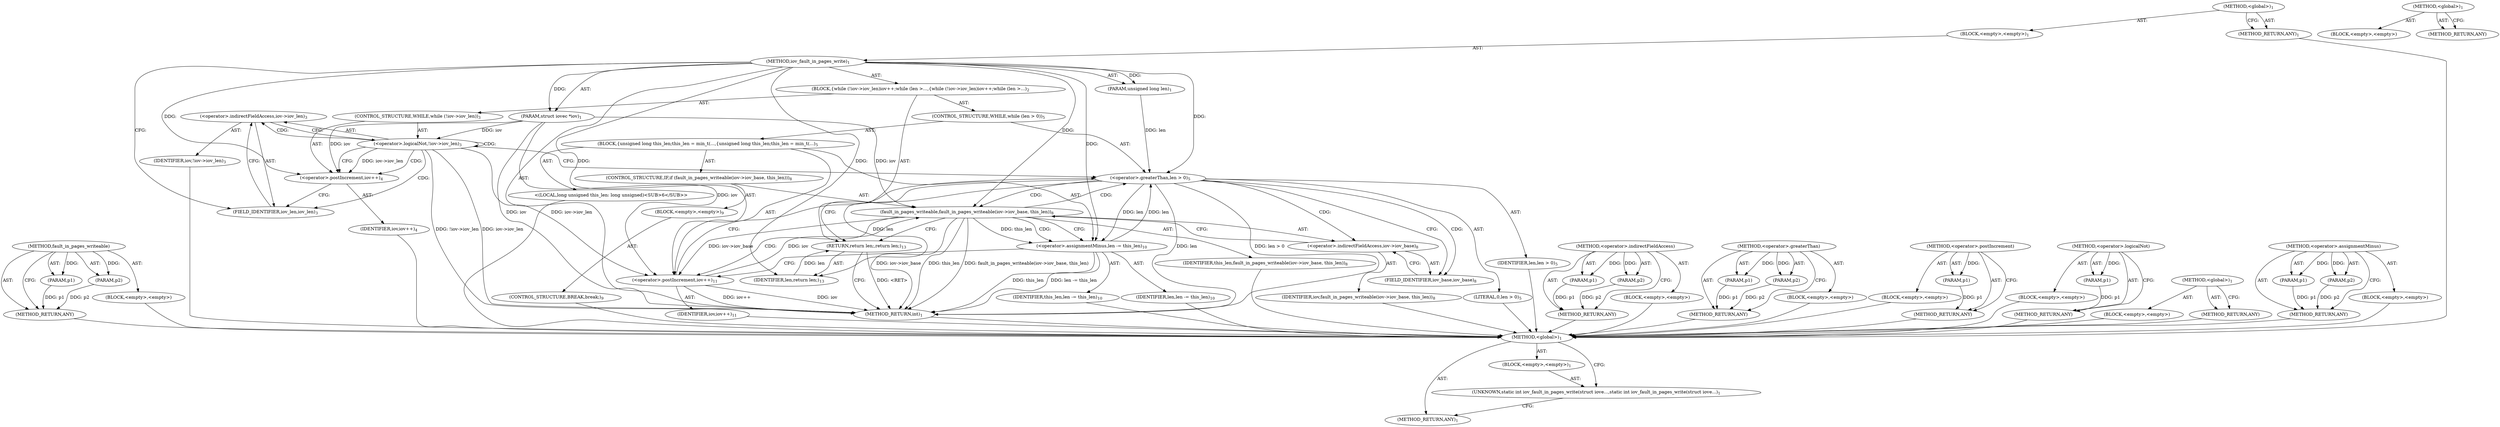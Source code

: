 digraph "&lt;global&gt;" {
vulnerable_79 [label=<(METHOD,fault_in_pages_writeable)>];
vulnerable_80 [label=<(PARAM,p1)>];
vulnerable_81 [label=<(PARAM,p2)>];
vulnerable_82 [label=<(BLOCK,&lt;empty&gt;,&lt;empty&gt;)>];
vulnerable_83 [label=<(METHOD_RETURN,ANY)>];
vulnerable_6 [label=<(METHOD,&lt;global&gt;)<SUB>1</SUB>>];
vulnerable_7 [label=<(BLOCK,&lt;empty&gt;,&lt;empty&gt;)<SUB>1</SUB>>];
vulnerable_8 [label=<(METHOD,iov_fault_in_pages_write)<SUB>1</SUB>>];
vulnerable_9 [label=<(PARAM,struct iovec *iov)<SUB>1</SUB>>];
vulnerable_10 [label=<(PARAM,unsigned long len)<SUB>1</SUB>>];
vulnerable_11 [label=<(BLOCK,{
	while (!iov-&gt;iov_len)
		iov++;
	while (len &gt;...,{
	while (!iov-&gt;iov_len)
		iov++;
	while (len &gt;...)<SUB>2</SUB>>];
vulnerable_12 [label=<(CONTROL_STRUCTURE,WHILE,while (!iov-&gt;iov_len))<SUB>3</SUB>>];
vulnerable_13 [label=<(&lt;operator&gt;.logicalNot,!iov-&gt;iov_len)<SUB>3</SUB>>];
vulnerable_14 [label=<(&lt;operator&gt;.indirectFieldAccess,iov-&gt;iov_len)<SUB>3</SUB>>];
vulnerable_15 [label=<(IDENTIFIER,iov,!iov-&gt;iov_len)<SUB>3</SUB>>];
vulnerable_16 [label=<(FIELD_IDENTIFIER,iov_len,iov_len)<SUB>3</SUB>>];
vulnerable_17 [label=<(&lt;operator&gt;.postIncrement,iov++)<SUB>4</SUB>>];
vulnerable_18 [label=<(IDENTIFIER,iov,iov++)<SUB>4</SUB>>];
vulnerable_19 [label=<(CONTROL_STRUCTURE,WHILE,while (len &gt; 0))<SUB>5</SUB>>];
vulnerable_20 [label=<(&lt;operator&gt;.greaterThan,len &gt; 0)<SUB>5</SUB>>];
vulnerable_21 [label=<(IDENTIFIER,len,len &gt; 0)<SUB>5</SUB>>];
vulnerable_22 [label=<(LITERAL,0,len &gt; 0)<SUB>5</SUB>>];
vulnerable_23 [label=<(BLOCK,{
		unsigned long this_len;
		this_len = min_t(...,{
		unsigned long this_len;
		this_len = min_t(...)<SUB>5</SUB>>];
vulnerable_24 [label="<(LOCAL,long unsigned this_len: long unsigned)<SUB>6</SUB>>"];
vulnerable_25 [label=<(CONTROL_STRUCTURE,IF,if (fault_in_pages_writeable(iov-&gt;iov_base, this_len)))<SUB>8</SUB>>];
vulnerable_26 [label=<(fault_in_pages_writeable,fault_in_pages_writeable(iov-&gt;iov_base, this_len))<SUB>8</SUB>>];
vulnerable_27 [label=<(&lt;operator&gt;.indirectFieldAccess,iov-&gt;iov_base)<SUB>8</SUB>>];
vulnerable_28 [label=<(IDENTIFIER,iov,fault_in_pages_writeable(iov-&gt;iov_base, this_len))<SUB>8</SUB>>];
vulnerable_29 [label=<(FIELD_IDENTIFIER,iov_base,iov_base)<SUB>8</SUB>>];
vulnerable_30 [label=<(IDENTIFIER,this_len,fault_in_pages_writeable(iov-&gt;iov_base, this_len))<SUB>8</SUB>>];
vulnerable_31 [label=<(BLOCK,&lt;empty&gt;,&lt;empty&gt;)<SUB>9</SUB>>];
vulnerable_32 [label=<(CONTROL_STRUCTURE,BREAK,break;)<SUB>9</SUB>>];
vulnerable_33 [label=<(&lt;operator&gt;.assignmentMinus,len -= this_len)<SUB>10</SUB>>];
vulnerable_34 [label=<(IDENTIFIER,len,len -= this_len)<SUB>10</SUB>>];
vulnerable_35 [label=<(IDENTIFIER,this_len,len -= this_len)<SUB>10</SUB>>];
vulnerable_36 [label=<(&lt;operator&gt;.postIncrement,iov++)<SUB>11</SUB>>];
vulnerable_37 [label=<(IDENTIFIER,iov,iov++)<SUB>11</SUB>>];
vulnerable_38 [label=<(RETURN,return len;,return len;)<SUB>13</SUB>>];
vulnerable_39 [label=<(IDENTIFIER,len,return len;)<SUB>13</SUB>>];
vulnerable_40 [label=<(METHOD_RETURN,int)<SUB>1</SUB>>];
vulnerable_42 [label=<(METHOD_RETURN,ANY)<SUB>1</SUB>>];
vulnerable_65 [label=<(METHOD,&lt;operator&gt;.indirectFieldAccess)>];
vulnerable_66 [label=<(PARAM,p1)>];
vulnerable_67 [label=<(PARAM,p2)>];
vulnerable_68 [label=<(BLOCK,&lt;empty&gt;,&lt;empty&gt;)>];
vulnerable_69 [label=<(METHOD_RETURN,ANY)>];
vulnerable_74 [label=<(METHOD,&lt;operator&gt;.greaterThan)>];
vulnerable_75 [label=<(PARAM,p1)>];
vulnerable_76 [label=<(PARAM,p2)>];
vulnerable_77 [label=<(BLOCK,&lt;empty&gt;,&lt;empty&gt;)>];
vulnerable_78 [label=<(METHOD_RETURN,ANY)>];
vulnerable_70 [label=<(METHOD,&lt;operator&gt;.postIncrement)>];
vulnerable_71 [label=<(PARAM,p1)>];
vulnerable_72 [label=<(BLOCK,&lt;empty&gt;,&lt;empty&gt;)>];
vulnerable_73 [label=<(METHOD_RETURN,ANY)>];
vulnerable_61 [label=<(METHOD,&lt;operator&gt;.logicalNot)>];
vulnerable_62 [label=<(PARAM,p1)>];
vulnerable_63 [label=<(BLOCK,&lt;empty&gt;,&lt;empty&gt;)>];
vulnerable_64 [label=<(METHOD_RETURN,ANY)>];
vulnerable_55 [label=<(METHOD,&lt;global&gt;)<SUB>1</SUB>>];
vulnerable_56 [label=<(BLOCK,&lt;empty&gt;,&lt;empty&gt;)>];
vulnerable_57 [label=<(METHOD_RETURN,ANY)>];
vulnerable_84 [label=<(METHOD,&lt;operator&gt;.assignmentMinus)>];
vulnerable_85 [label=<(PARAM,p1)>];
vulnerable_86 [label=<(PARAM,p2)>];
vulnerable_87 [label=<(BLOCK,&lt;empty&gt;,&lt;empty&gt;)>];
vulnerable_88 [label=<(METHOD_RETURN,ANY)>];
fixed_6 [label=<(METHOD,&lt;global&gt;)<SUB>1</SUB>>];
fixed_7 [label=<(BLOCK,&lt;empty&gt;,&lt;empty&gt;)<SUB>1</SUB>>];
fixed_8 [label=<(UNKNOWN,static int iov_fault_in_pages_write(struct iove...,static int iov_fault_in_pages_write(struct iove...)<SUB>1</SUB>>];
fixed_9 [label=<(METHOD_RETURN,ANY)<SUB>1</SUB>>];
fixed_14 [label=<(METHOD,&lt;global&gt;)<SUB>1</SUB>>];
fixed_15 [label=<(BLOCK,&lt;empty&gt;,&lt;empty&gt;)>];
fixed_16 [label=<(METHOD_RETURN,ANY)>];
vulnerable_79 -> vulnerable_80  [key=0, label="AST: "];
vulnerable_79 -> vulnerable_80  [key=1, label="DDG: "];
vulnerable_79 -> vulnerable_82  [key=0, label="AST: "];
vulnerable_79 -> vulnerable_81  [key=0, label="AST: "];
vulnerable_79 -> vulnerable_81  [key=1, label="DDG: "];
vulnerable_79 -> vulnerable_83  [key=0, label="AST: "];
vulnerable_79 -> vulnerable_83  [key=1, label="CFG: "];
vulnerable_80 -> vulnerable_83  [key=0, label="DDG: p1"];
vulnerable_81 -> vulnerable_83  [key=0, label="DDG: p2"];
vulnerable_82 -> fixed_6  [key=0];
vulnerable_83 -> fixed_6  [key=0];
vulnerable_6 -> vulnerable_7  [key=0, label="AST: "];
vulnerable_6 -> vulnerable_42  [key=0, label="AST: "];
vulnerable_6 -> vulnerable_42  [key=1, label="CFG: "];
vulnerable_7 -> vulnerable_8  [key=0, label="AST: "];
vulnerable_8 -> vulnerable_9  [key=0, label="AST: "];
vulnerable_8 -> vulnerable_9  [key=1, label="DDG: "];
vulnerable_8 -> vulnerable_10  [key=0, label="AST: "];
vulnerable_8 -> vulnerable_10  [key=1, label="DDG: "];
vulnerable_8 -> vulnerable_11  [key=0, label="AST: "];
vulnerable_8 -> vulnerable_40  [key=0, label="AST: "];
vulnerable_8 -> vulnerable_16  [key=0, label="CFG: "];
vulnerable_8 -> vulnerable_39  [key=0, label="DDG: "];
vulnerable_8 -> vulnerable_17  [key=0, label="DDG: "];
vulnerable_8 -> vulnerable_20  [key=0, label="DDG: "];
vulnerable_8 -> vulnerable_33  [key=0, label="DDG: "];
vulnerable_8 -> vulnerable_36  [key=0, label="DDG: "];
vulnerable_8 -> vulnerable_26  [key=0, label="DDG: "];
vulnerable_9 -> vulnerable_40  [key=0, label="DDG: iov"];
vulnerable_9 -> vulnerable_13  [key=0, label="DDG: iov"];
vulnerable_9 -> vulnerable_17  [key=0, label="DDG: iov"];
vulnerable_9 -> vulnerable_36  [key=0, label="DDG: iov"];
vulnerable_9 -> vulnerable_26  [key=0, label="DDG: iov"];
vulnerable_10 -> vulnerable_20  [key=0, label="DDG: len"];
vulnerable_11 -> vulnerable_12  [key=0, label="AST: "];
vulnerable_11 -> vulnerable_19  [key=0, label="AST: "];
vulnerable_11 -> vulnerable_38  [key=0, label="AST: "];
vulnerable_12 -> vulnerable_13  [key=0, label="AST: "];
vulnerable_12 -> vulnerable_17  [key=0, label="AST: "];
vulnerable_13 -> vulnerable_14  [key=0, label="AST: "];
vulnerable_13 -> vulnerable_14  [key=1, label="CDG: "];
vulnerable_13 -> vulnerable_17  [key=0, label="CFG: "];
vulnerable_13 -> vulnerable_17  [key=1, label="DDG: iov-&gt;iov_len"];
vulnerable_13 -> vulnerable_17  [key=2, label="CDG: "];
vulnerable_13 -> vulnerable_20  [key=0, label="CFG: "];
vulnerable_13 -> vulnerable_40  [key=0, label="DDG: iov-&gt;iov_len"];
vulnerable_13 -> vulnerable_40  [key=1, label="DDG: !iov-&gt;iov_len"];
vulnerable_13 -> vulnerable_36  [key=0, label="DDG: iov-&gt;iov_len"];
vulnerable_13 -> vulnerable_16  [key=0, label="CDG: "];
vulnerable_13 -> vulnerable_13  [key=0, label="CDG: "];
vulnerable_14 -> vulnerable_15  [key=0, label="AST: "];
vulnerable_14 -> vulnerable_16  [key=0, label="AST: "];
vulnerable_14 -> vulnerable_13  [key=0, label="CFG: "];
vulnerable_15 -> fixed_6  [key=0];
vulnerable_16 -> vulnerable_14  [key=0, label="CFG: "];
vulnerable_17 -> vulnerable_18  [key=0, label="AST: "];
vulnerable_17 -> vulnerable_16  [key=0, label="CFG: "];
vulnerable_18 -> fixed_6  [key=0];
vulnerable_19 -> vulnerable_20  [key=0, label="AST: "];
vulnerable_19 -> vulnerable_23  [key=0, label="AST: "];
vulnerable_20 -> vulnerable_21  [key=0, label="AST: "];
vulnerable_20 -> vulnerable_22  [key=0, label="AST: "];
vulnerable_20 -> vulnerable_29  [key=0, label="CFG: "];
vulnerable_20 -> vulnerable_29  [key=1, label="CDG: "];
vulnerable_20 -> vulnerable_38  [key=0, label="CFG: "];
vulnerable_20 -> vulnerable_40  [key=0, label="DDG: len"];
vulnerable_20 -> vulnerable_40  [key=1, label="DDG: len &gt; 0"];
vulnerable_20 -> vulnerable_39  [key=0, label="DDG: len"];
vulnerable_20 -> vulnerable_33  [key=0, label="DDG: len"];
vulnerable_20 -> vulnerable_26  [key=0, label="CDG: "];
vulnerable_20 -> vulnerable_27  [key=0, label="CDG: "];
vulnerable_21 -> fixed_6  [key=0];
vulnerable_22 -> fixed_6  [key=0];
vulnerable_23 -> vulnerable_24  [key=0, label="AST: "];
vulnerable_23 -> vulnerable_25  [key=0, label="AST: "];
vulnerable_23 -> vulnerable_33  [key=0, label="AST: "];
vulnerable_23 -> vulnerable_36  [key=0, label="AST: "];
vulnerable_24 -> fixed_6  [key=0];
vulnerable_25 -> vulnerable_26  [key=0, label="AST: "];
vulnerable_25 -> vulnerable_31  [key=0, label="AST: "];
vulnerable_26 -> vulnerable_27  [key=0, label="AST: "];
vulnerable_26 -> vulnerable_30  [key=0, label="AST: "];
vulnerable_26 -> vulnerable_38  [key=0, label="CFG: "];
vulnerable_26 -> vulnerable_33  [key=0, label="CFG: "];
vulnerable_26 -> vulnerable_33  [key=1, label="DDG: this_len"];
vulnerable_26 -> vulnerable_33  [key=2, label="CDG: "];
vulnerable_26 -> vulnerable_40  [key=0, label="DDG: iov-&gt;iov_base"];
vulnerable_26 -> vulnerable_40  [key=1, label="DDG: this_len"];
vulnerable_26 -> vulnerable_40  [key=2, label="DDG: fault_in_pages_writeable(iov-&gt;iov_base, this_len)"];
vulnerable_26 -> vulnerable_36  [key=0, label="DDG: iov-&gt;iov_base"];
vulnerable_26 -> vulnerable_36  [key=1, label="CDG: "];
vulnerable_26 -> vulnerable_20  [key=0, label="CDG: "];
vulnerable_27 -> vulnerable_28  [key=0, label="AST: "];
vulnerable_27 -> vulnerable_29  [key=0, label="AST: "];
vulnerable_27 -> vulnerable_26  [key=0, label="CFG: "];
vulnerable_28 -> fixed_6  [key=0];
vulnerable_29 -> vulnerable_27  [key=0, label="CFG: "];
vulnerable_30 -> fixed_6  [key=0];
vulnerable_31 -> vulnerable_32  [key=0, label="AST: "];
vulnerable_32 -> fixed_6  [key=0];
vulnerable_33 -> vulnerable_34  [key=0, label="AST: "];
vulnerable_33 -> vulnerable_35  [key=0, label="AST: "];
vulnerable_33 -> vulnerable_36  [key=0, label="CFG: "];
vulnerable_33 -> vulnerable_40  [key=0, label="DDG: this_len"];
vulnerable_33 -> vulnerable_40  [key=1, label="DDG: len -= this_len"];
vulnerable_33 -> vulnerable_20  [key=0, label="DDG: len"];
vulnerable_34 -> fixed_6  [key=0];
vulnerable_35 -> fixed_6  [key=0];
vulnerable_36 -> vulnerable_37  [key=0, label="AST: "];
vulnerable_36 -> vulnerable_20  [key=0, label="CFG: "];
vulnerable_36 -> vulnerable_40  [key=0, label="DDG: iov"];
vulnerable_36 -> vulnerable_40  [key=1, label="DDG: iov++"];
vulnerable_36 -> vulnerable_26  [key=0, label="DDG: iov"];
vulnerable_37 -> fixed_6  [key=0];
vulnerable_38 -> vulnerable_39  [key=0, label="AST: "];
vulnerable_38 -> vulnerable_40  [key=0, label="CFG: "];
vulnerable_38 -> vulnerable_40  [key=1, label="DDG: &lt;RET&gt;"];
vulnerable_39 -> vulnerable_38  [key=0, label="DDG: len"];
vulnerable_40 -> fixed_6  [key=0];
vulnerable_42 -> fixed_6  [key=0];
vulnerable_65 -> vulnerable_66  [key=0, label="AST: "];
vulnerable_65 -> vulnerable_66  [key=1, label="DDG: "];
vulnerable_65 -> vulnerable_68  [key=0, label="AST: "];
vulnerable_65 -> vulnerable_67  [key=0, label="AST: "];
vulnerable_65 -> vulnerable_67  [key=1, label="DDG: "];
vulnerable_65 -> vulnerable_69  [key=0, label="AST: "];
vulnerable_65 -> vulnerable_69  [key=1, label="CFG: "];
vulnerable_66 -> vulnerable_69  [key=0, label="DDG: p1"];
vulnerable_67 -> vulnerable_69  [key=0, label="DDG: p2"];
vulnerable_68 -> fixed_6  [key=0];
vulnerable_69 -> fixed_6  [key=0];
vulnerable_74 -> vulnerable_75  [key=0, label="AST: "];
vulnerable_74 -> vulnerable_75  [key=1, label="DDG: "];
vulnerable_74 -> vulnerable_77  [key=0, label="AST: "];
vulnerable_74 -> vulnerable_76  [key=0, label="AST: "];
vulnerable_74 -> vulnerable_76  [key=1, label="DDG: "];
vulnerable_74 -> vulnerable_78  [key=0, label="AST: "];
vulnerable_74 -> vulnerable_78  [key=1, label="CFG: "];
vulnerable_75 -> vulnerable_78  [key=0, label="DDG: p1"];
vulnerable_76 -> vulnerable_78  [key=0, label="DDG: p2"];
vulnerable_77 -> fixed_6  [key=0];
vulnerable_78 -> fixed_6  [key=0];
vulnerable_70 -> vulnerable_71  [key=0, label="AST: "];
vulnerable_70 -> vulnerable_71  [key=1, label="DDG: "];
vulnerable_70 -> vulnerable_72  [key=0, label="AST: "];
vulnerable_70 -> vulnerable_73  [key=0, label="AST: "];
vulnerable_70 -> vulnerable_73  [key=1, label="CFG: "];
vulnerable_71 -> vulnerable_73  [key=0, label="DDG: p1"];
vulnerable_72 -> fixed_6  [key=0];
vulnerable_73 -> fixed_6  [key=0];
vulnerable_61 -> vulnerable_62  [key=0, label="AST: "];
vulnerable_61 -> vulnerable_62  [key=1, label="DDG: "];
vulnerable_61 -> vulnerable_63  [key=0, label="AST: "];
vulnerable_61 -> vulnerable_64  [key=0, label="AST: "];
vulnerable_61 -> vulnerable_64  [key=1, label="CFG: "];
vulnerable_62 -> vulnerable_64  [key=0, label="DDG: p1"];
vulnerable_63 -> fixed_6  [key=0];
vulnerable_64 -> fixed_6  [key=0];
vulnerable_55 -> vulnerable_56  [key=0, label="AST: "];
vulnerable_55 -> vulnerable_57  [key=0, label="AST: "];
vulnerable_55 -> vulnerable_57  [key=1, label="CFG: "];
vulnerable_56 -> fixed_6  [key=0];
vulnerable_57 -> fixed_6  [key=0];
vulnerable_84 -> vulnerable_85  [key=0, label="AST: "];
vulnerable_84 -> vulnerable_85  [key=1, label="DDG: "];
vulnerable_84 -> vulnerable_87  [key=0, label="AST: "];
vulnerable_84 -> vulnerable_86  [key=0, label="AST: "];
vulnerable_84 -> vulnerable_86  [key=1, label="DDG: "];
vulnerable_84 -> vulnerable_88  [key=0, label="AST: "];
vulnerable_84 -> vulnerable_88  [key=1, label="CFG: "];
vulnerable_85 -> vulnerable_88  [key=0, label="DDG: p1"];
vulnerable_86 -> vulnerable_88  [key=0, label="DDG: p2"];
vulnerable_87 -> fixed_6  [key=0];
vulnerable_88 -> fixed_6  [key=0];
fixed_6 -> fixed_7  [key=0, label="AST: "];
fixed_6 -> fixed_9  [key=0, label="AST: "];
fixed_6 -> fixed_8  [key=0, label="CFG: "];
fixed_7 -> fixed_8  [key=0, label="AST: "];
fixed_8 -> fixed_9  [key=0, label="CFG: "];
fixed_14 -> fixed_15  [key=0, label="AST: "];
fixed_14 -> fixed_16  [key=0, label="AST: "];
fixed_14 -> fixed_16  [key=1, label="CFG: "];
}
